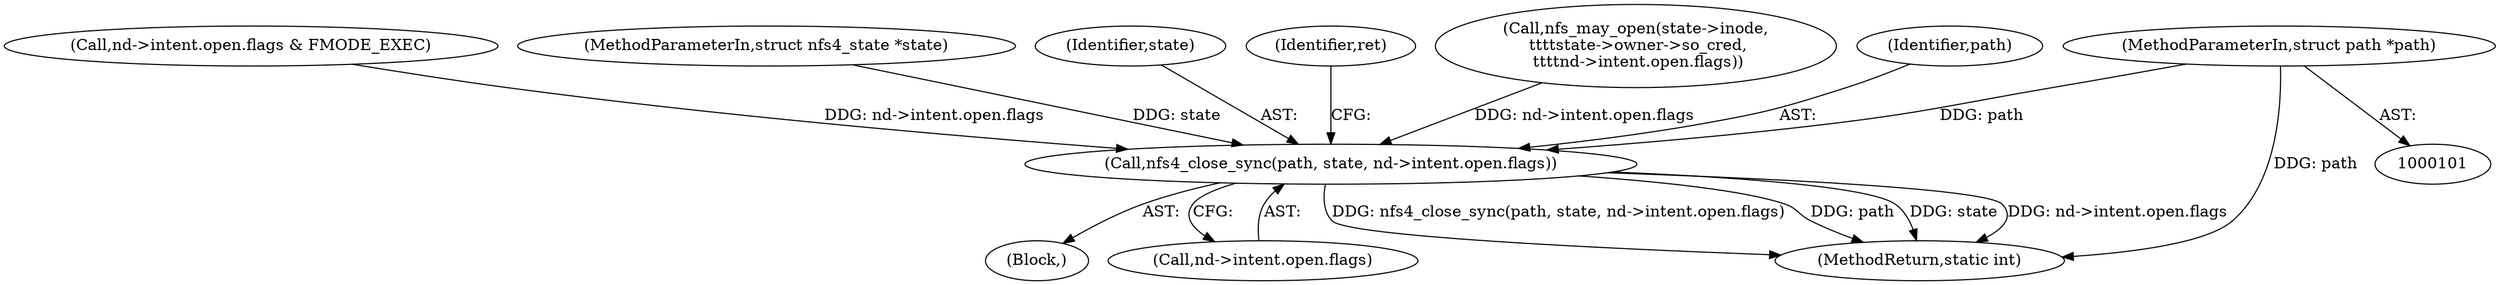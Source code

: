 digraph "0_linux_dc0b027dfadfcb8a5504f7d8052754bf8d501ab9_10@pointer" {
"1000103" [label="(MethodParameterIn,struct path *path)"];
"1000172" [label="(Call,nfs4_close_sync(path, state, nd->intent.open.flags))"];
"1000109" [label="(Call,nd->intent.open.flags & FMODE_EXEC)"];
"1000104" [label="(MethodParameterIn,struct nfs4_state *state)"];
"1000105" [label="(Block,)"];
"1000174" [label="(Identifier,state)"];
"1000175" [label="(Call,nd->intent.open.flags)"];
"1000183" [label="(Identifier,ret)"];
"1000172" [label="(Call,nfs4_close_sync(path, state, nd->intent.open.flags))"];
"1000121" [label="(Call,nfs_may_open(state->inode,\n \t\t\t\tstate->owner->so_cred,\n \t\t\t\tnd->intent.open.flags))"];
"1000173" [label="(Identifier,path)"];
"1000184" [label="(MethodReturn,static int)"];
"1000103" [label="(MethodParameterIn,struct path *path)"];
"1000103" -> "1000101"  [label="AST: "];
"1000103" -> "1000184"  [label="DDG: path"];
"1000103" -> "1000172"  [label="DDG: path"];
"1000172" -> "1000105"  [label="AST: "];
"1000172" -> "1000175"  [label="CFG: "];
"1000173" -> "1000172"  [label="AST: "];
"1000174" -> "1000172"  [label="AST: "];
"1000175" -> "1000172"  [label="AST: "];
"1000183" -> "1000172"  [label="CFG: "];
"1000172" -> "1000184"  [label="DDG: nfs4_close_sync(path, state, nd->intent.open.flags)"];
"1000172" -> "1000184"  [label="DDG: path"];
"1000172" -> "1000184"  [label="DDG: state"];
"1000172" -> "1000184"  [label="DDG: nd->intent.open.flags"];
"1000104" -> "1000172"  [label="DDG: state"];
"1000121" -> "1000172"  [label="DDG: nd->intent.open.flags"];
"1000109" -> "1000172"  [label="DDG: nd->intent.open.flags"];
}
